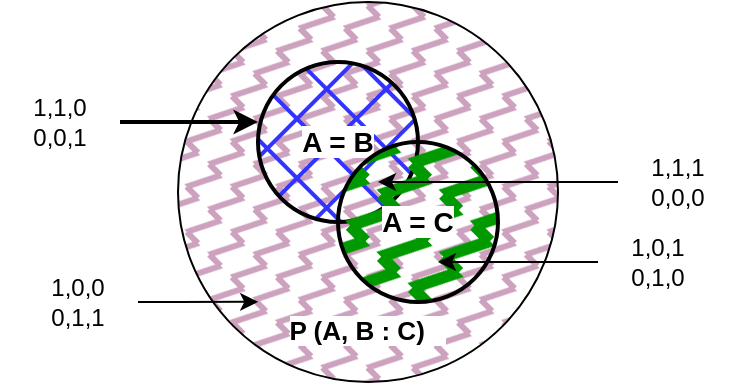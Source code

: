 <mxfile version="21.1.2" type="device">
  <diagram name="Page-1" id="XPvu28oX4CKZqoI0heqm">
    <mxGraphModel dx="749" dy="429" grid="1" gridSize="10" guides="1" tooltips="1" connect="1" arrows="1" fold="1" page="1" pageScale="1" pageWidth="827" pageHeight="1169" math="0" shadow="0">
      <root>
        <mxCell id="0" />
        <mxCell id="1" parent="0" />
        <mxCell id="15UqM1Mxqr1R78UTp4el-4" value="&lt;b style=&quot;font-size: 13px; background-color: rgb(255, 255, 255);&quot;&gt;P (A, B : C)&amp;nbsp; &amp;nbsp;&lt;br&gt;&lt;br&gt;&lt;/b&gt;" style="ellipse;whiteSpace=wrap;html=1;aspect=fixed;verticalAlign=bottom;fillStyle=zigzag-line;fillColor=#CDA2BE;" vertex="1" parent="1">
          <mxGeometry x="250" y="80" width="190" height="190" as="geometry" />
        </mxCell>
        <mxCell id="15UqM1Mxqr1R78UTp4el-2" value="&lt;font style=&quot;font-size: 14px;&quot;&gt;&lt;b style=&quot;background-color: rgb(255, 255, 255);&quot;&gt;A = B&lt;/b&gt;&lt;/font&gt;" style="ellipse;whiteSpace=wrap;html=1;aspect=fixed;fillStyle=cross-hatch;fillColor=#3333FF;strokeColor=#000000;strokeWidth=2;" vertex="1" parent="1">
          <mxGeometry x="290" y="110" width="80" height="80" as="geometry" />
        </mxCell>
        <mxCell id="15UqM1Mxqr1R78UTp4el-3" value="&lt;font style=&quot;font-size: 14px;&quot;&gt;&lt;b style=&quot;background-color: rgb(255, 255, 255);&quot;&gt;A = C&lt;/b&gt;&lt;/font&gt;" style="ellipse;whiteSpace=wrap;html=1;aspect=fixed;fillColor=#009900;fillStyle=zigzag-line;strokeWidth=2;" vertex="1" parent="1">
          <mxGeometry x="330" y="150" width="80" height="80" as="geometry" />
        </mxCell>
        <mxCell id="15UqM1Mxqr1R78UTp4el-6" style="edgeStyle=orthogonalEdgeStyle;rounded=0;orthogonalLoop=1;jettySize=auto;html=1;entryX=0;entryY=0.375;entryDx=0;entryDy=0;entryPerimeter=0;strokeWidth=2;" edge="1" parent="1" source="15UqM1Mxqr1R78UTp4el-5" target="15UqM1Mxqr1R78UTp4el-2">
          <mxGeometry relative="1" as="geometry" />
        </mxCell>
        <mxCell id="15UqM1Mxqr1R78UTp4el-5" value="1,1,0&lt;br&gt;0,0,1" style="text;html=1;strokeColor=none;fillColor=none;align=center;verticalAlign=middle;whiteSpace=wrap;rounded=0;" vertex="1" parent="1">
          <mxGeometry x="161" y="125" width="60" height="30" as="geometry" />
        </mxCell>
        <mxCell id="15UqM1Mxqr1R78UTp4el-8" style="edgeStyle=orthogonalEdgeStyle;rounded=0;orthogonalLoop=1;jettySize=auto;html=1;entryX=0.25;entryY=0.25;entryDx=0;entryDy=0;entryPerimeter=0;" edge="1" parent="1" source="15UqM1Mxqr1R78UTp4el-7" target="15UqM1Mxqr1R78UTp4el-3">
          <mxGeometry relative="1" as="geometry" />
        </mxCell>
        <mxCell id="15UqM1Mxqr1R78UTp4el-7" value="1,1,1&lt;br&gt;0,0,0" style="text;html=1;strokeColor=none;fillColor=none;align=center;verticalAlign=middle;whiteSpace=wrap;rounded=0;" vertex="1" parent="1">
          <mxGeometry x="470" y="155" width="60" height="30" as="geometry" />
        </mxCell>
        <mxCell id="15UqM1Mxqr1R78UTp4el-10" style="edgeStyle=orthogonalEdgeStyle;rounded=0;orthogonalLoop=1;jettySize=auto;html=1;entryX=0.625;entryY=0.75;entryDx=0;entryDy=0;entryPerimeter=0;" edge="1" parent="1" source="15UqM1Mxqr1R78UTp4el-9" target="15UqM1Mxqr1R78UTp4el-3">
          <mxGeometry relative="1" as="geometry" />
        </mxCell>
        <mxCell id="15UqM1Mxqr1R78UTp4el-9" value="1,0,1&lt;br&gt;0,1,0" style="text;html=1;strokeColor=none;fillColor=none;align=center;verticalAlign=middle;whiteSpace=wrap;rounded=0;" vertex="1" parent="1">
          <mxGeometry x="460" y="195" width="60" height="30" as="geometry" />
        </mxCell>
        <mxCell id="15UqM1Mxqr1R78UTp4el-12" style="edgeStyle=orthogonalEdgeStyle;rounded=0;orthogonalLoop=1;jettySize=auto;html=1;entryX=0.211;entryY=0.789;entryDx=0;entryDy=0;entryPerimeter=0;" edge="1" parent="1" source="15UqM1Mxqr1R78UTp4el-11" target="15UqM1Mxqr1R78UTp4el-4">
          <mxGeometry relative="1" as="geometry" />
        </mxCell>
        <mxCell id="15UqM1Mxqr1R78UTp4el-11" value="1,0,0&lt;br&gt;0,1,1" style="text;html=1;strokeColor=none;fillColor=none;align=center;verticalAlign=middle;whiteSpace=wrap;rounded=0;" vertex="1" parent="1">
          <mxGeometry x="170" y="215" width="60" height="30" as="geometry" />
        </mxCell>
      </root>
    </mxGraphModel>
  </diagram>
</mxfile>
